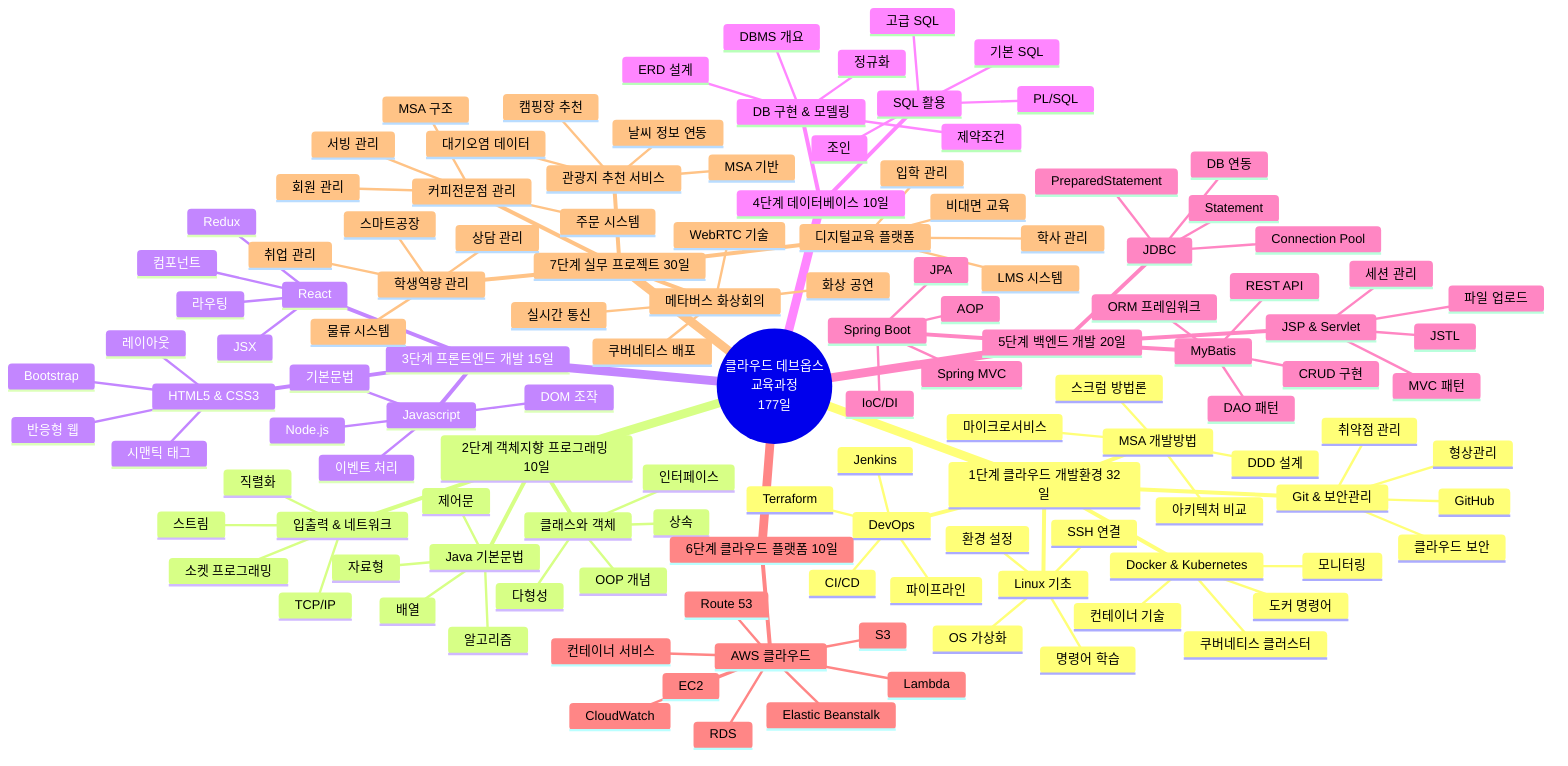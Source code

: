 mindmap
  root((클라우드 데브옵스<br/>교육과정<br/>177일))
    1단계 클라우드 개발환경 32일
      Linux 기초
        OS 가상화
        명령어 학습
        SSH 연결
        환경 설정
      MSA 개발방법
        아키텍처 비교
        DDD 설계
        스크럼 방법론
        마이크로서비스
      DevOps
        CI/CD
        Jenkins
        Terraform
        파이프라인
      Docker & Kubernetes
        컨테이너 기술
        도커 명령어
        쿠버네티스 클러스터
        모니터링
      Git & 보안관리
        형상관리
        GitHub
        클라우드 보안
        취약점 관리
    
    2단계 객체지향 프로그래밍 10일
      Java 기본문법
        자료형
        제어문
        배열
        알고리즘
      클래스와 객체
        OOP 개념
        상속
        다형성
        인터페이스
      입출력 & 네트워크
        스트림
        직렬화
        소켓 프로그래밍
        TCP/IP
    
    3단계 프론트엔드 개발 15일
      HTML5 & CSS3
        시맨틱 태그
        반응형 웹
        Bootstrap
        레이아웃
      Javascript
        기본문법
        DOM 조작
        이벤트 처리
        Node.js
      React
        컴포넌트
        JSX
        라우팅
        Redux
    
    4단계 데이터베이스 10일
      DB 구현 & 모델링
        DBMS 개요
        ERD 설계
        정규화
        제약조건
      SQL 활용
        기본 SQL
        고급 SQL
        조인
        PL/SQL
    
    5단계 백엔드 개발 20일
      JDBC
        DB 연동
        Connection Pool
        Statement
        PreparedStatement
      JSP & Servlet
        MVC 패턴
        세션 관리
        파일 업로드
        JSTL
      MyBatis
        ORM 프레임워크
        CRUD 구현
        REST API
        DAO 패턴
      Spring Boot
        IoC/DI
        AOP
        Spring MVC
        JPA
    
    6단계 클라우드 플랫폼 10일
      AWS 클라우드
        EC2
        S3
        RDS
        Lambda
        CloudWatch
        Route 53
        Elastic Beanstalk
        컨테이너 서비스
    
    7단계 실무 프로젝트 30일
      관광지 추천 서비스
        MSA 기반
        날씨 정보 연동
        대기오염 데이터
        캠핑장 추천
      메타버스 화상회의
        WebRTC 기술
        쿠버네티스 배포
        화상 공연
        실시간 통신
      커피전문점 관리
        회원 관리
        주문 시스템
        서빙 관리
        MSA 구조
      디지털교육 플랫폼
        입학 관리
        학사 관리
        LMS 시스템
        비대면 교육
      학생역량 관리
        상담 관리
        취업 관리
        스마트공장
        물류 시스템